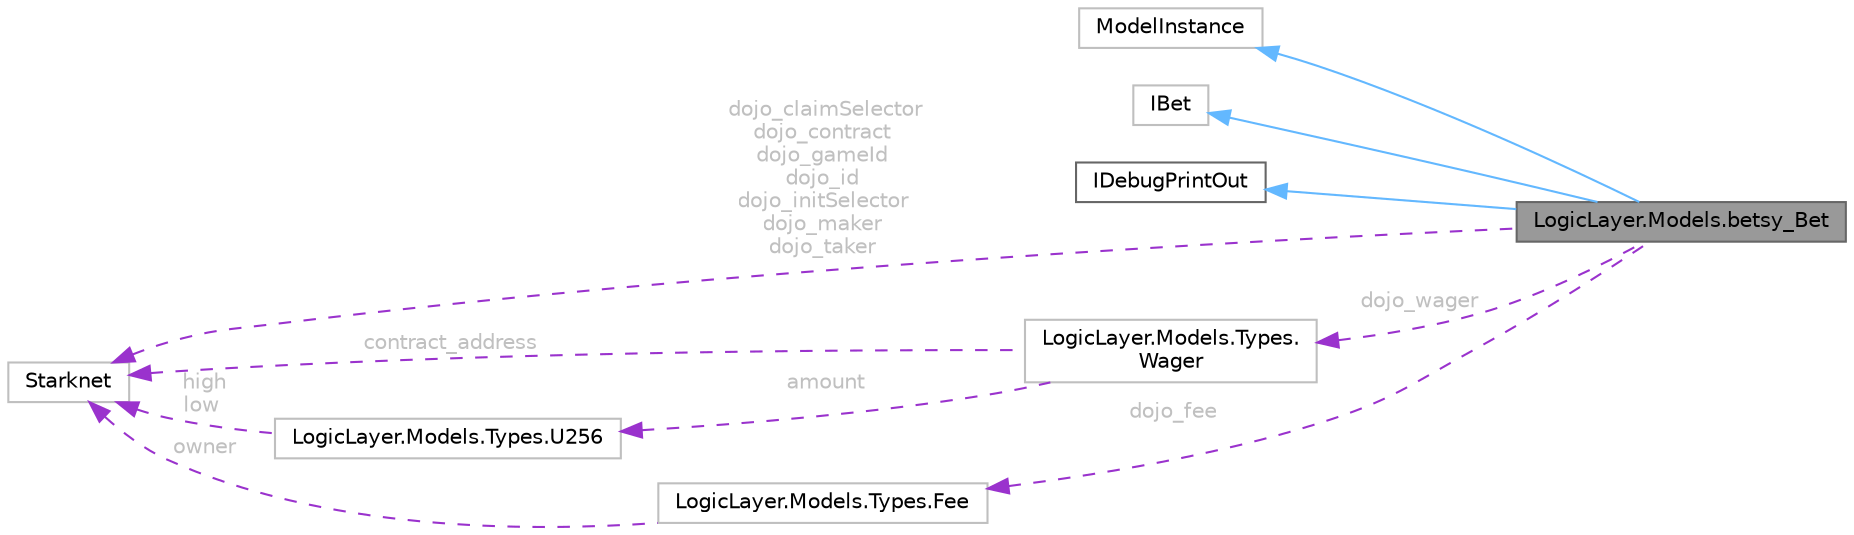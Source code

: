 digraph "LogicLayer.Models.betsy_Bet"
{
 // LATEX_PDF_SIZE
  bgcolor="transparent";
  edge [fontname=Helvetica,fontsize=10,labelfontname=Helvetica,labelfontsize=10];
  node [fontname=Helvetica,fontsize=10,shape=box,height=0.2,width=0.4];
  rankdir="LR";
  Node1 [id="Node000001",label="LogicLayer.Models.betsy_Bet",height=0.2,width=0.4,color="gray40", fillcolor="grey60", style="filled", fontcolor="black",tooltip="Part of the wagering contract."];
  Node2 -> Node1 [id="edge1_Node000001_Node000002",dir="back",color="steelblue1",style="solid",tooltip=" "];
  Node2 [id="Node000002",label="ModelInstance",height=0.2,width=0.4,color="grey75", fillcolor="white", style="filled",tooltip=" "];
  Node3 -> Node1 [id="edge2_Node000001_Node000003",dir="back",color="steelblue1",style="solid",tooltip=" "];
  Node3 [id="Node000003",label="IBet",height=0.2,width=0.4,color="grey75", fillcolor="white", style="filled",URL="$interface_logic_layer_1_1_models_1_1_i_bet.html",tooltip=" "];
  Node4 -> Node1 [id="edge3_Node000001_Node000004",dir="back",color="steelblue1",style="solid",tooltip=" "];
  Node4 [id="Node000004",label="IDebugPrintOut",height=0.2,width=0.4,color="gray40", fillcolor="white", style="filled",URL="$interface_i_debug_print_out.html",tooltip="interface for mass debugging of a class"];
  Node5 -> Node1 [id="edge4_Node000001_Node000005",dir="back",color="darkorchid3",style="dashed",tooltip=" ",label=" dojo_claimSelector\ndojo_contract\ndojo_gameId\ndojo_id\ndojo_initSelector\ndojo_maker\ndojo_taker",fontcolor="grey" ];
  Node5 [id="Node000005",label="Starknet",height=0.2,width=0.4,color="grey75", fillcolor="white", style="filled",tooltip=" "];
  Node6 -> Node1 [id="edge5_Node000001_Node000006",dir="back",color="darkorchid3",style="dashed",tooltip=" ",label=" dojo_wager",fontcolor="grey" ];
  Node6 [id="Node000006",label="LogicLayer.Models.Types.\lWager",height=0.2,width=0.4,color="grey75", fillcolor="white", style="filled",URL="$struct_logic_layer_1_1_models_1_1_types_1_1_wager.html",tooltip=" "];
  Node5 -> Node6 [id="edge6_Node000006_Node000005",dir="back",color="darkorchid3",style="dashed",tooltip=" ",label=" contract_address",fontcolor="grey" ];
  Node7 -> Node6 [id="edge7_Node000006_Node000007",dir="back",color="darkorchid3",style="dashed",tooltip=" ",label=" amount",fontcolor="grey" ];
  Node7 [id="Node000007",label="LogicLayer.Models.Types.U256",height=0.2,width=0.4,color="grey75", fillcolor="white", style="filled",URL="$struct_logic_layer_1_1_models_1_1_types_1_1_u256.html",tooltip=" "];
  Node5 -> Node7 [id="edge8_Node000007_Node000005",dir="back",color="darkorchid3",style="dashed",tooltip=" ",label=" high\nlow",fontcolor="grey" ];
  Node8 -> Node1 [id="edge9_Node000001_Node000008",dir="back",color="darkorchid3",style="dashed",tooltip=" ",label=" dojo_fee",fontcolor="grey" ];
  Node8 [id="Node000008",label="LogicLayer.Models.Types.Fee",height=0.2,width=0.4,color="grey75", fillcolor="white", style="filled",URL="$struct_logic_layer_1_1_models_1_1_types_1_1_fee.html",tooltip=" "];
  Node5 -> Node8 [id="edge10_Node000008_Node000005",dir="back",color="darkorchid3",style="dashed",tooltip=" ",label=" owner",fontcolor="grey" ];
}

